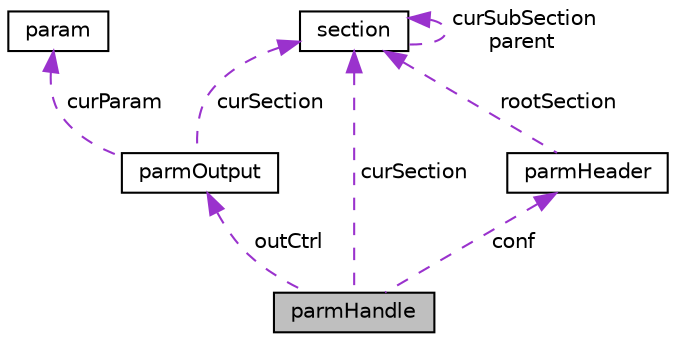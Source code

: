 digraph "parmHandle"
{
  edge [fontname="Helvetica",fontsize="10",labelfontname="Helvetica",labelfontsize="10"];
  node [fontname="Helvetica",fontsize="10",shape=record];
  Node1 [label="parmHandle",height=0.2,width=0.4,color="black", fillcolor="grey75", style="filled", fontcolor="black"];
  Node2 -> Node1 [dir="back",color="darkorchid3",fontsize="10",style="dashed",label=" outCtrl" ,fontname="Helvetica"];
  Node2 [label="parmOutput",height=0.2,width=0.4,color="black", fillcolor="white", style="filled",URL="$structparm_output.html",tooltip="Ouput control structure used for serializing parameter set into XML. "];
  Node3 -> Node2 [dir="back",color="darkorchid3",fontsize="10",style="dashed",label=" curParam" ,fontname="Helvetica"];
  Node3 [label="param",height=0.2,width=0.4,color="black", fillcolor="white", style="filled",URL="$structparam.html",tooltip="Parameter header structure, a parameter can either carry a numeric or a string value, numeric value is constraint by min and max, string value by options in within. "];
  Node4 -> Node2 [dir="back",color="darkorchid3",fontsize="10",style="dashed",label=" curSection" ,fontname="Helvetica"];
  Node4 [label="section",height=0.2,width=0.4,color="black", fillcolor="white", style="filled",URL="$structsection.html",tooltip="Section header structure. "];
  Node4 -> Node4 [dir="back",color="darkorchid3",fontsize="10",style="dashed",label=" curSubSection\nparent" ,fontname="Helvetica"];
  Node4 -> Node1 [dir="back",color="darkorchid3",fontsize="10",style="dashed",label=" curSection" ,fontname="Helvetica"];
  Node5 -> Node1 [dir="back",color="darkorchid3",fontsize="10",style="dashed",label=" conf" ,fontname="Helvetica"];
  Node5 [label="parmHeader",height=0.2,width=0.4,color="black", fillcolor="white", style="filled",URL="$structparm_header.html",tooltip="Configuration header structure. "];
  Node4 -> Node5 [dir="back",color="darkorchid3",fontsize="10",style="dashed",label=" rootSection" ,fontname="Helvetica"];
}
